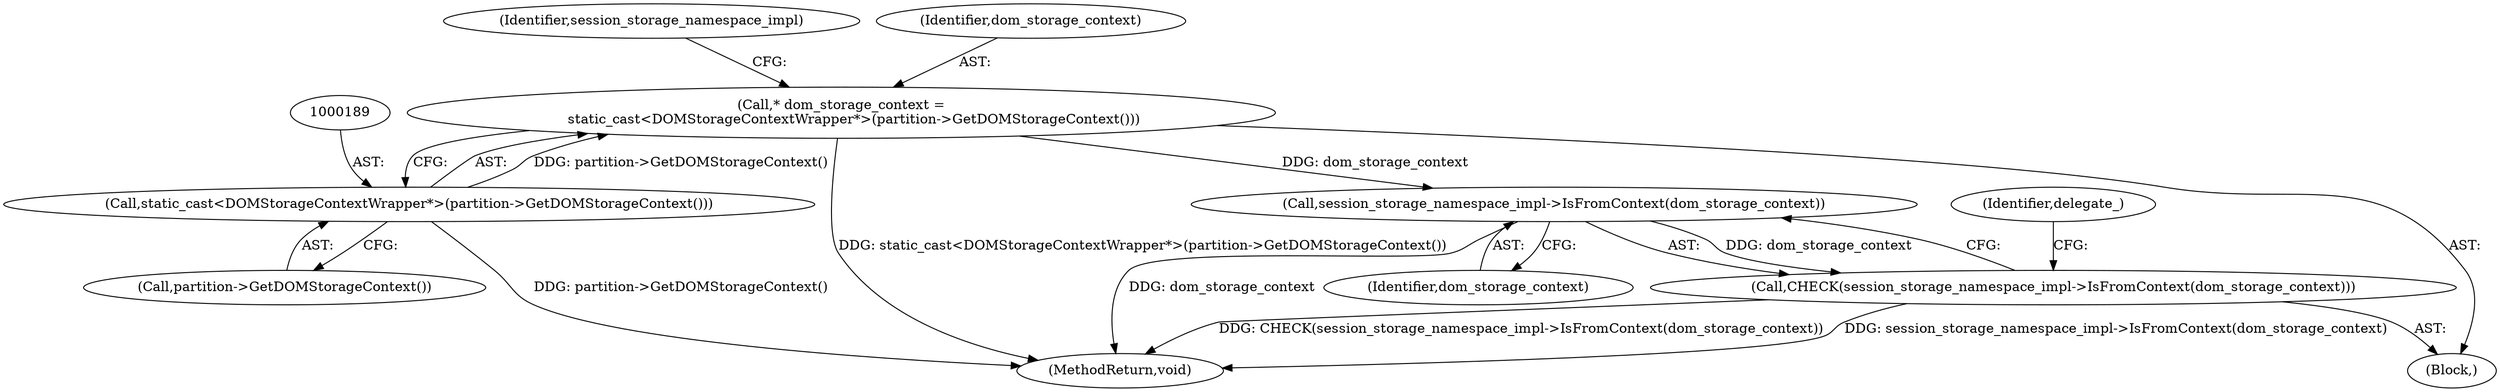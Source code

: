 digraph "0_Chrome_ba3b1b344017bbf36283464b51014fad15c2f3f4@pointer" {
"1000186" [label="(Call,* dom_storage_context =\n      static_cast<DOMStorageContextWrapper*>(partition->GetDOMStorageContext()))"];
"1000188" [label="(Call,static_cast<DOMStorageContextWrapper*>(partition->GetDOMStorageContext()))"];
"1000198" [label="(Call,session_storage_namespace_impl->IsFromContext(dom_storage_context))"];
"1000197" [label="(Call,CHECK(session_storage_namespace_impl->IsFromContext(dom_storage_context)))"];
"1000186" [label="(Call,* dom_storage_context =\n      static_cast<DOMStorageContextWrapper*>(partition->GetDOMStorageContext()))"];
"1000198" [label="(Call,session_storage_namespace_impl->IsFromContext(dom_storage_context))"];
"1000113" [label="(Block,)"];
"1000190" [label="(Call,partition->GetDOMStorageContext())"];
"1000202" [label="(Identifier,delegate_)"];
"1000193" [label="(Identifier,session_storage_namespace_impl)"];
"1000197" [label="(Call,CHECK(session_storage_namespace_impl->IsFromContext(dom_storage_context)))"];
"1000199" [label="(Identifier,dom_storage_context)"];
"1000188" [label="(Call,static_cast<DOMStorageContextWrapper*>(partition->GetDOMStorageContext()))"];
"1000187" [label="(Identifier,dom_storage_context)"];
"1000460" [label="(MethodReturn,void)"];
"1000186" -> "1000113"  [label="AST: "];
"1000186" -> "1000188"  [label="CFG: "];
"1000187" -> "1000186"  [label="AST: "];
"1000188" -> "1000186"  [label="AST: "];
"1000193" -> "1000186"  [label="CFG: "];
"1000186" -> "1000460"  [label="DDG: static_cast<DOMStorageContextWrapper*>(partition->GetDOMStorageContext())"];
"1000188" -> "1000186"  [label="DDG: partition->GetDOMStorageContext()"];
"1000186" -> "1000198"  [label="DDG: dom_storage_context"];
"1000188" -> "1000190"  [label="CFG: "];
"1000189" -> "1000188"  [label="AST: "];
"1000190" -> "1000188"  [label="AST: "];
"1000188" -> "1000460"  [label="DDG: partition->GetDOMStorageContext()"];
"1000198" -> "1000197"  [label="AST: "];
"1000198" -> "1000199"  [label="CFG: "];
"1000199" -> "1000198"  [label="AST: "];
"1000197" -> "1000198"  [label="CFG: "];
"1000198" -> "1000460"  [label="DDG: dom_storage_context"];
"1000198" -> "1000197"  [label="DDG: dom_storage_context"];
"1000197" -> "1000113"  [label="AST: "];
"1000202" -> "1000197"  [label="CFG: "];
"1000197" -> "1000460"  [label="DDG: CHECK(session_storage_namespace_impl->IsFromContext(dom_storage_context))"];
"1000197" -> "1000460"  [label="DDG: session_storage_namespace_impl->IsFromContext(dom_storage_context)"];
}
